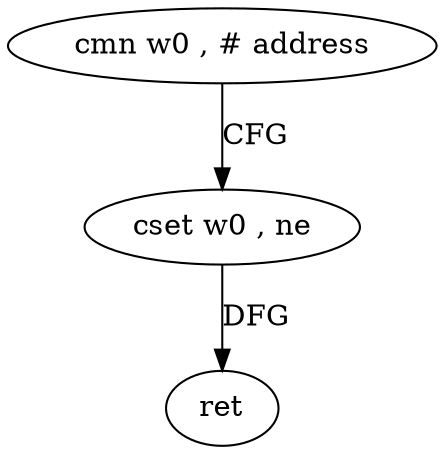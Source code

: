 digraph "func" {
"4253600" [label = "cmn w0 , # address" ]
"4253604" [label = "cset w0 , ne" ]
"4253608" [label = "ret" ]
"4253600" -> "4253604" [ label = "CFG" ]
"4253604" -> "4253608" [ label = "DFG" ]
}
